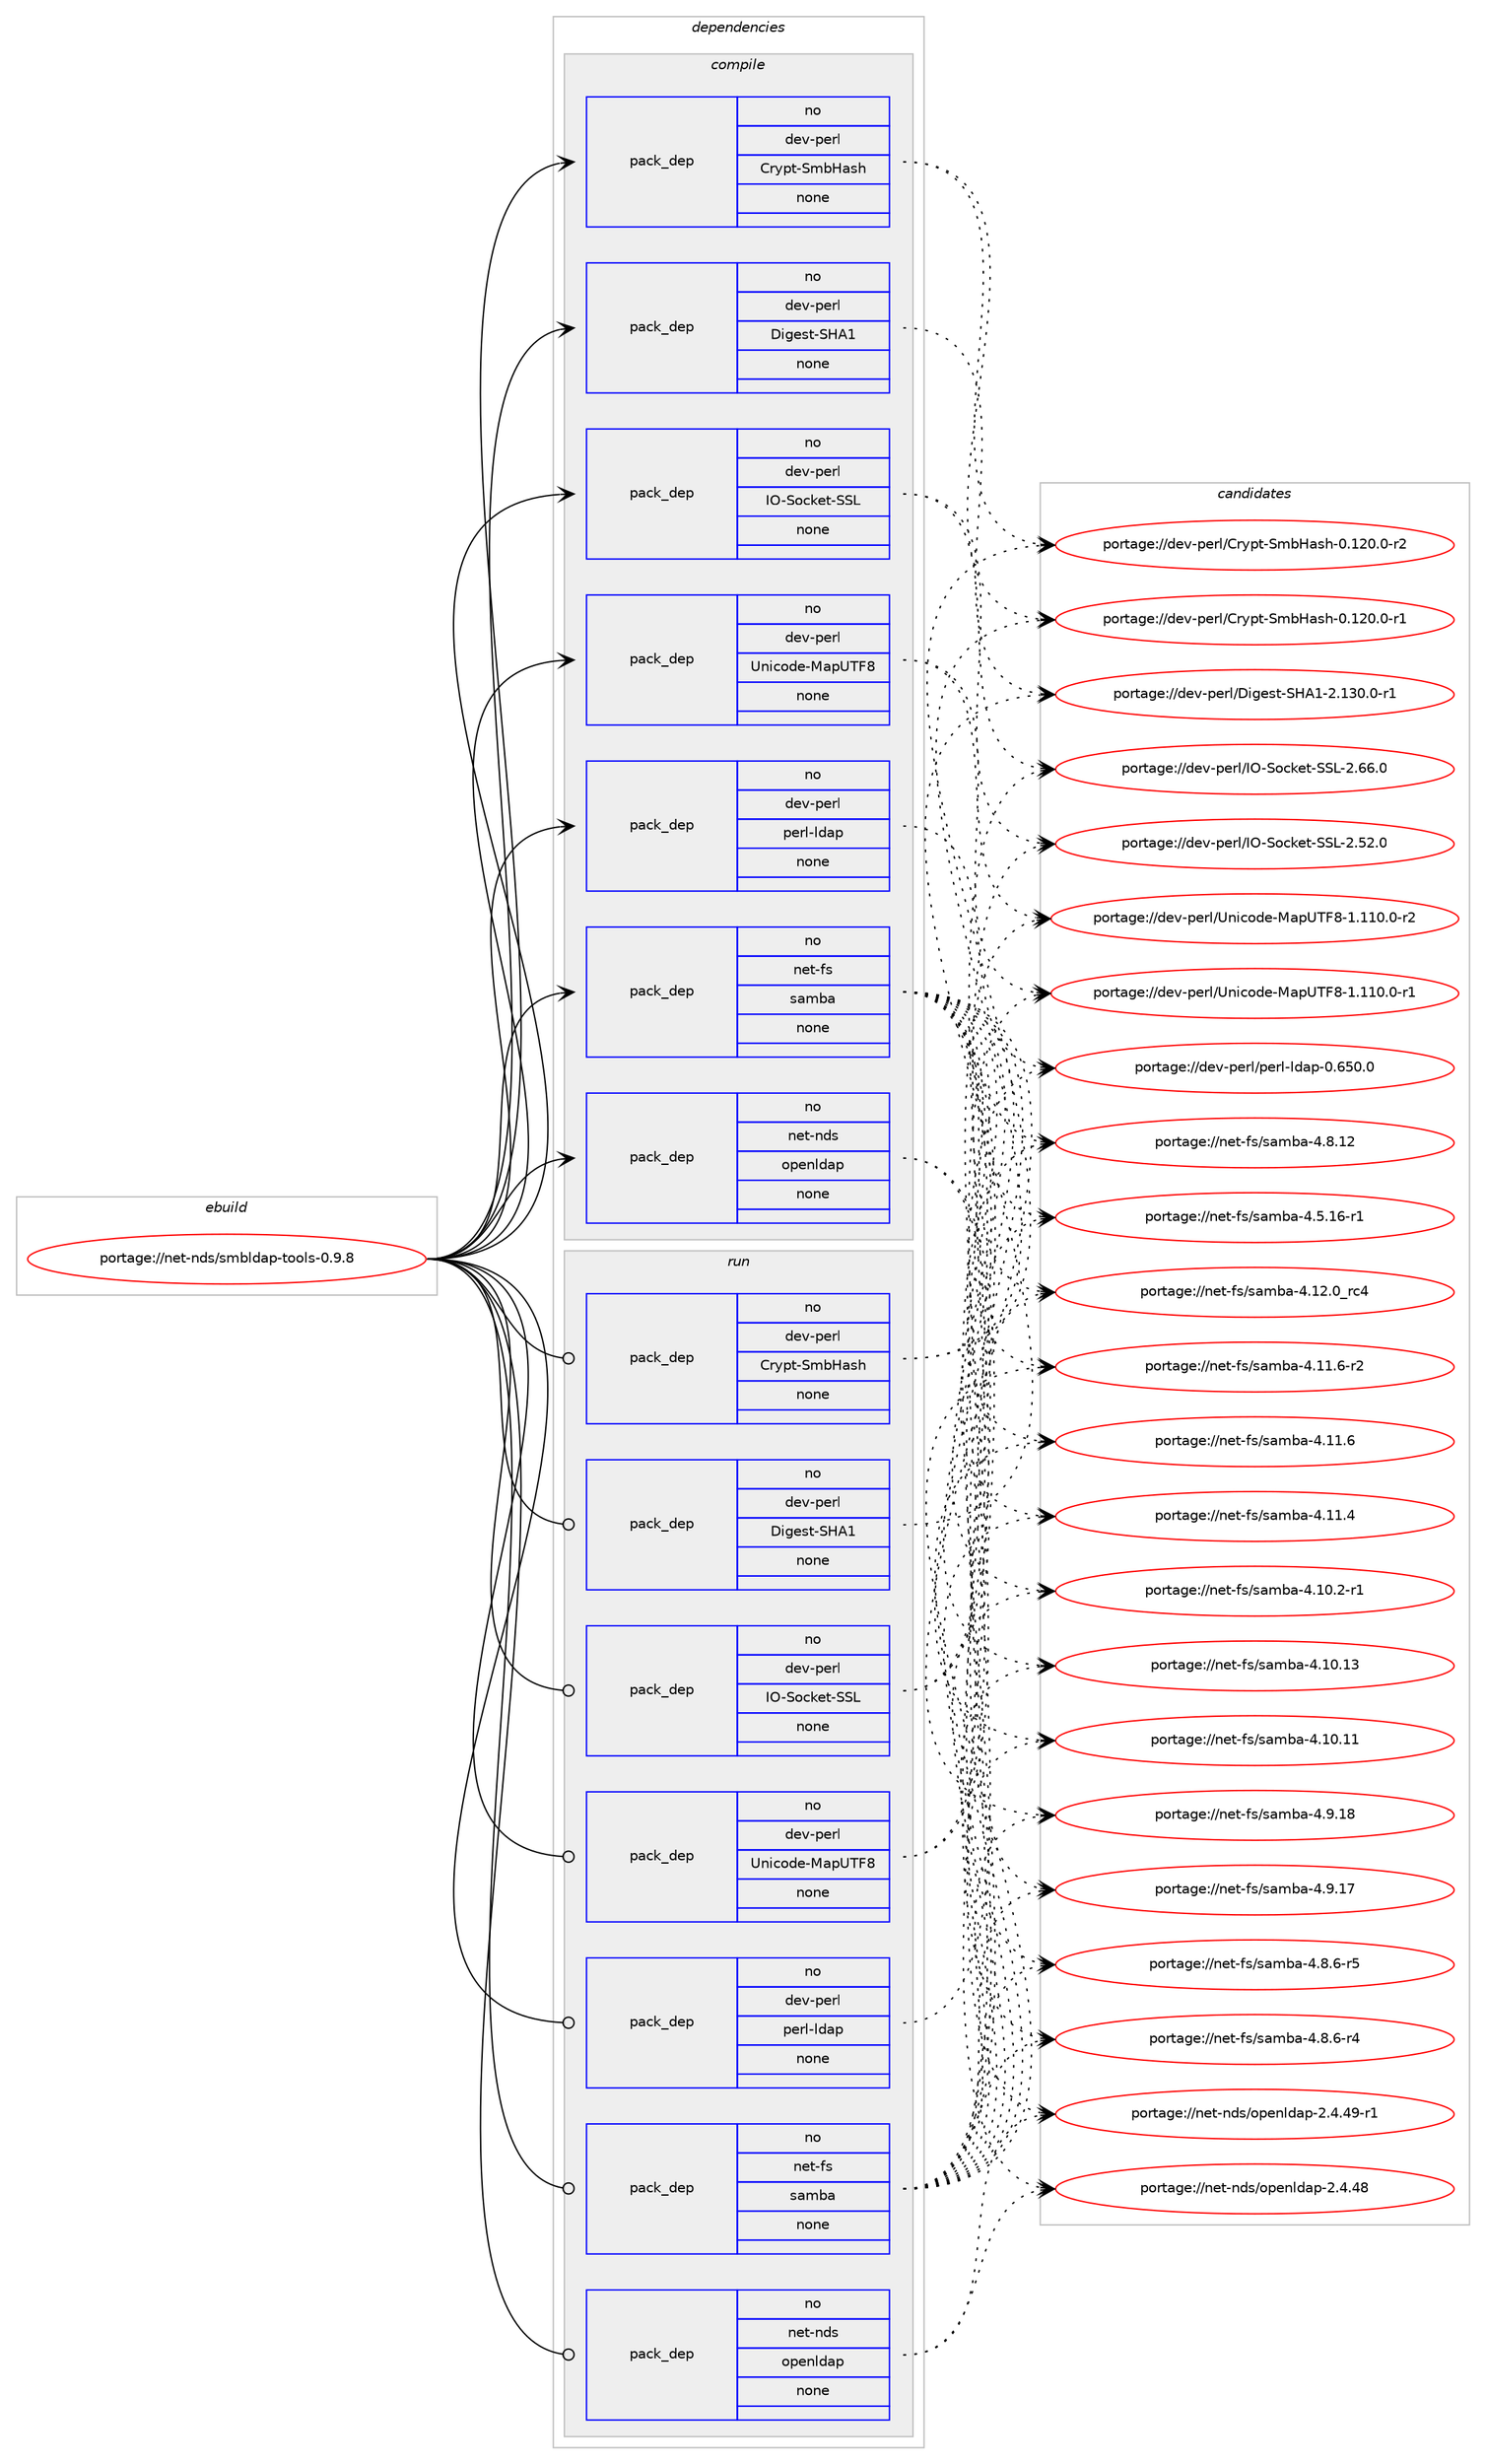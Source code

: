 digraph prolog {

# *************
# Graph options
# *************

newrank=true;
concentrate=true;
compound=true;
graph [rankdir=LR,fontname=Helvetica,fontsize=10,ranksep=1.5];#, ranksep=2.5, nodesep=0.2];
edge  [arrowhead=vee];
node  [fontname=Helvetica,fontsize=10];

# **********
# The ebuild
# **********

subgraph cluster_leftcol {
color=gray;
rank=same;
label=<<i>ebuild</i>>;
id [label="portage://net-nds/smbldap-tools-0.9.8", color=red, width=4, href="../net-nds/smbldap-tools-0.9.8.svg"];
}

# ****************
# The dependencies
# ****************

subgraph cluster_midcol {
color=gray;
label=<<i>dependencies</i>>;
subgraph cluster_compile {
fillcolor="#eeeeee";
style=filled;
label=<<i>compile</i>>;
subgraph pack54265 {
dependency69481 [label=<<TABLE BORDER="0" CELLBORDER="1" CELLSPACING="0" CELLPADDING="4" WIDTH="220"><TR><TD ROWSPAN="6" CELLPADDING="30">pack_dep</TD></TR><TR><TD WIDTH="110">no</TD></TR><TR><TD>dev-perl</TD></TR><TR><TD>Crypt-SmbHash</TD></TR><TR><TD>none</TD></TR><TR><TD></TD></TR></TABLE>>, shape=none, color=blue];
}
id:e -> dependency69481:w [weight=20,style="solid",arrowhead="vee"];
subgraph pack54266 {
dependency69482 [label=<<TABLE BORDER="0" CELLBORDER="1" CELLSPACING="0" CELLPADDING="4" WIDTH="220"><TR><TD ROWSPAN="6" CELLPADDING="30">pack_dep</TD></TR><TR><TD WIDTH="110">no</TD></TR><TR><TD>dev-perl</TD></TR><TR><TD>Digest-SHA1</TD></TR><TR><TD>none</TD></TR><TR><TD></TD></TR></TABLE>>, shape=none, color=blue];
}
id:e -> dependency69482:w [weight=20,style="solid",arrowhead="vee"];
subgraph pack54267 {
dependency69483 [label=<<TABLE BORDER="0" CELLBORDER="1" CELLSPACING="0" CELLPADDING="4" WIDTH="220"><TR><TD ROWSPAN="6" CELLPADDING="30">pack_dep</TD></TR><TR><TD WIDTH="110">no</TD></TR><TR><TD>dev-perl</TD></TR><TR><TD>IO-Socket-SSL</TD></TR><TR><TD>none</TD></TR><TR><TD></TD></TR></TABLE>>, shape=none, color=blue];
}
id:e -> dependency69483:w [weight=20,style="solid",arrowhead="vee"];
subgraph pack54268 {
dependency69484 [label=<<TABLE BORDER="0" CELLBORDER="1" CELLSPACING="0" CELLPADDING="4" WIDTH="220"><TR><TD ROWSPAN="6" CELLPADDING="30">pack_dep</TD></TR><TR><TD WIDTH="110">no</TD></TR><TR><TD>dev-perl</TD></TR><TR><TD>Unicode-MapUTF8</TD></TR><TR><TD>none</TD></TR><TR><TD></TD></TR></TABLE>>, shape=none, color=blue];
}
id:e -> dependency69484:w [weight=20,style="solid",arrowhead="vee"];
subgraph pack54269 {
dependency69485 [label=<<TABLE BORDER="0" CELLBORDER="1" CELLSPACING="0" CELLPADDING="4" WIDTH="220"><TR><TD ROWSPAN="6" CELLPADDING="30">pack_dep</TD></TR><TR><TD WIDTH="110">no</TD></TR><TR><TD>dev-perl</TD></TR><TR><TD>perl-ldap</TD></TR><TR><TD>none</TD></TR><TR><TD></TD></TR></TABLE>>, shape=none, color=blue];
}
id:e -> dependency69485:w [weight=20,style="solid",arrowhead="vee"];
subgraph pack54270 {
dependency69486 [label=<<TABLE BORDER="0" CELLBORDER="1" CELLSPACING="0" CELLPADDING="4" WIDTH="220"><TR><TD ROWSPAN="6" CELLPADDING="30">pack_dep</TD></TR><TR><TD WIDTH="110">no</TD></TR><TR><TD>net-fs</TD></TR><TR><TD>samba</TD></TR><TR><TD>none</TD></TR><TR><TD></TD></TR></TABLE>>, shape=none, color=blue];
}
id:e -> dependency69486:w [weight=20,style="solid",arrowhead="vee"];
subgraph pack54271 {
dependency69487 [label=<<TABLE BORDER="0" CELLBORDER="1" CELLSPACING="0" CELLPADDING="4" WIDTH="220"><TR><TD ROWSPAN="6" CELLPADDING="30">pack_dep</TD></TR><TR><TD WIDTH="110">no</TD></TR><TR><TD>net-nds</TD></TR><TR><TD>openldap</TD></TR><TR><TD>none</TD></TR><TR><TD></TD></TR></TABLE>>, shape=none, color=blue];
}
id:e -> dependency69487:w [weight=20,style="solid",arrowhead="vee"];
}
subgraph cluster_compileandrun {
fillcolor="#eeeeee";
style=filled;
label=<<i>compile and run</i>>;
}
subgraph cluster_run {
fillcolor="#eeeeee";
style=filled;
label=<<i>run</i>>;
subgraph pack54272 {
dependency69488 [label=<<TABLE BORDER="0" CELLBORDER="1" CELLSPACING="0" CELLPADDING="4" WIDTH="220"><TR><TD ROWSPAN="6" CELLPADDING="30">pack_dep</TD></TR><TR><TD WIDTH="110">no</TD></TR><TR><TD>dev-perl</TD></TR><TR><TD>Crypt-SmbHash</TD></TR><TR><TD>none</TD></TR><TR><TD></TD></TR></TABLE>>, shape=none, color=blue];
}
id:e -> dependency69488:w [weight=20,style="solid",arrowhead="odot"];
subgraph pack54273 {
dependency69489 [label=<<TABLE BORDER="0" CELLBORDER="1" CELLSPACING="0" CELLPADDING="4" WIDTH="220"><TR><TD ROWSPAN="6" CELLPADDING="30">pack_dep</TD></TR><TR><TD WIDTH="110">no</TD></TR><TR><TD>dev-perl</TD></TR><TR><TD>Digest-SHA1</TD></TR><TR><TD>none</TD></TR><TR><TD></TD></TR></TABLE>>, shape=none, color=blue];
}
id:e -> dependency69489:w [weight=20,style="solid",arrowhead="odot"];
subgraph pack54274 {
dependency69490 [label=<<TABLE BORDER="0" CELLBORDER="1" CELLSPACING="0" CELLPADDING="4" WIDTH="220"><TR><TD ROWSPAN="6" CELLPADDING="30">pack_dep</TD></TR><TR><TD WIDTH="110">no</TD></TR><TR><TD>dev-perl</TD></TR><TR><TD>IO-Socket-SSL</TD></TR><TR><TD>none</TD></TR><TR><TD></TD></TR></TABLE>>, shape=none, color=blue];
}
id:e -> dependency69490:w [weight=20,style="solid",arrowhead="odot"];
subgraph pack54275 {
dependency69491 [label=<<TABLE BORDER="0" CELLBORDER="1" CELLSPACING="0" CELLPADDING="4" WIDTH="220"><TR><TD ROWSPAN="6" CELLPADDING="30">pack_dep</TD></TR><TR><TD WIDTH="110">no</TD></TR><TR><TD>dev-perl</TD></TR><TR><TD>Unicode-MapUTF8</TD></TR><TR><TD>none</TD></TR><TR><TD></TD></TR></TABLE>>, shape=none, color=blue];
}
id:e -> dependency69491:w [weight=20,style="solid",arrowhead="odot"];
subgraph pack54276 {
dependency69492 [label=<<TABLE BORDER="0" CELLBORDER="1" CELLSPACING="0" CELLPADDING="4" WIDTH="220"><TR><TD ROWSPAN="6" CELLPADDING="30">pack_dep</TD></TR><TR><TD WIDTH="110">no</TD></TR><TR><TD>dev-perl</TD></TR><TR><TD>perl-ldap</TD></TR><TR><TD>none</TD></TR><TR><TD></TD></TR></TABLE>>, shape=none, color=blue];
}
id:e -> dependency69492:w [weight=20,style="solid",arrowhead="odot"];
subgraph pack54277 {
dependency69493 [label=<<TABLE BORDER="0" CELLBORDER="1" CELLSPACING="0" CELLPADDING="4" WIDTH="220"><TR><TD ROWSPAN="6" CELLPADDING="30">pack_dep</TD></TR><TR><TD WIDTH="110">no</TD></TR><TR><TD>net-fs</TD></TR><TR><TD>samba</TD></TR><TR><TD>none</TD></TR><TR><TD></TD></TR></TABLE>>, shape=none, color=blue];
}
id:e -> dependency69493:w [weight=20,style="solid",arrowhead="odot"];
subgraph pack54278 {
dependency69494 [label=<<TABLE BORDER="0" CELLBORDER="1" CELLSPACING="0" CELLPADDING="4" WIDTH="220"><TR><TD ROWSPAN="6" CELLPADDING="30">pack_dep</TD></TR><TR><TD WIDTH="110">no</TD></TR><TR><TD>net-nds</TD></TR><TR><TD>openldap</TD></TR><TR><TD>none</TD></TR><TR><TD></TD></TR></TABLE>>, shape=none, color=blue];
}
id:e -> dependency69494:w [weight=20,style="solid",arrowhead="odot"];
}
}

# **************
# The candidates
# **************

subgraph cluster_choices {
rank=same;
color=gray;
label=<<i>candidates</i>>;

subgraph choice54265 {
color=black;
nodesep=1;
choice100101118451121011141084767114121112116458310998729711510445484649504846484511450 [label="portage://dev-perl/Crypt-SmbHash-0.120.0-r2", color=red, width=4,href="../dev-perl/Crypt-SmbHash-0.120.0-r2.svg"];
choice100101118451121011141084767114121112116458310998729711510445484649504846484511449 [label="portage://dev-perl/Crypt-SmbHash-0.120.0-r1", color=red, width=4,href="../dev-perl/Crypt-SmbHash-0.120.0-r1.svg"];
dependency69481:e -> choice100101118451121011141084767114121112116458310998729711510445484649504846484511450:w [style=dotted,weight="100"];
dependency69481:e -> choice100101118451121011141084767114121112116458310998729711510445484649504846484511449:w [style=dotted,weight="100"];
}
subgraph choice54266 {
color=black;
nodesep=1;
choice100101118451121011141084768105103101115116458372654945504649514846484511449 [label="portage://dev-perl/Digest-SHA1-2.130.0-r1", color=red, width=4,href="../dev-perl/Digest-SHA1-2.130.0-r1.svg"];
dependency69482:e -> choice100101118451121011141084768105103101115116458372654945504649514846484511449:w [style=dotted,weight="100"];
}
subgraph choice54267 {
color=black;
nodesep=1;
choice100101118451121011141084773794583111991071011164583837645504654544648 [label="portage://dev-perl/IO-Socket-SSL-2.66.0", color=red, width=4,href="../dev-perl/IO-Socket-SSL-2.66.0.svg"];
choice100101118451121011141084773794583111991071011164583837645504653504648 [label="portage://dev-perl/IO-Socket-SSL-2.52.0", color=red, width=4,href="../dev-perl/IO-Socket-SSL-2.52.0.svg"];
dependency69483:e -> choice100101118451121011141084773794583111991071011164583837645504654544648:w [style=dotted,weight="100"];
dependency69483:e -> choice100101118451121011141084773794583111991071011164583837645504653504648:w [style=dotted,weight="100"];
}
subgraph choice54268 {
color=black;
nodesep=1;
choice100101118451121011141084785110105991111001014577971128584705645494649494846484511450 [label="portage://dev-perl/Unicode-MapUTF8-1.110.0-r2", color=red, width=4,href="../dev-perl/Unicode-MapUTF8-1.110.0-r2.svg"];
choice100101118451121011141084785110105991111001014577971128584705645494649494846484511449 [label="portage://dev-perl/Unicode-MapUTF8-1.110.0-r1", color=red, width=4,href="../dev-perl/Unicode-MapUTF8-1.110.0-r1.svg"];
dependency69484:e -> choice100101118451121011141084785110105991111001014577971128584705645494649494846484511450:w [style=dotted,weight="100"];
dependency69484:e -> choice100101118451121011141084785110105991111001014577971128584705645494649494846484511449:w [style=dotted,weight="100"];
}
subgraph choice54269 {
color=black;
nodesep=1;
choice100101118451121011141084711210111410845108100971124548465453484648 [label="portage://dev-perl/perl-ldap-0.650.0", color=red, width=4,href="../dev-perl/perl-ldap-0.650.0.svg"];
dependency69485:e -> choice100101118451121011141084711210111410845108100971124548465453484648:w [style=dotted,weight="100"];
}
subgraph choice54270 {
color=black;
nodesep=1;
choice110101116451021154711597109989745524657464956 [label="portage://net-fs/samba-4.9.18", color=red, width=4,href="../net-fs/samba-4.9.18.svg"];
choice110101116451021154711597109989745524657464955 [label="portage://net-fs/samba-4.9.17", color=red, width=4,href="../net-fs/samba-4.9.17.svg"];
choice11010111645102115471159710998974552465646544511453 [label="portage://net-fs/samba-4.8.6-r5", color=red, width=4,href="../net-fs/samba-4.8.6-r5.svg"];
choice11010111645102115471159710998974552465646544511452 [label="portage://net-fs/samba-4.8.6-r4", color=red, width=4,href="../net-fs/samba-4.8.6-r4.svg"];
choice110101116451021154711597109989745524656464950 [label="portage://net-fs/samba-4.8.12", color=red, width=4,href="../net-fs/samba-4.8.12.svg"];
choice1101011164510211547115971099897455246534649544511449 [label="portage://net-fs/samba-4.5.16-r1", color=red, width=4,href="../net-fs/samba-4.5.16-r1.svg"];
choice110101116451021154711597109989745524649504648951149952 [label="portage://net-fs/samba-4.12.0_rc4", color=red, width=4,href="../net-fs/samba-4.12.0_rc4.svg"];
choice1101011164510211547115971099897455246494946544511450 [label="portage://net-fs/samba-4.11.6-r2", color=red, width=4,href="../net-fs/samba-4.11.6-r2.svg"];
choice110101116451021154711597109989745524649494654 [label="portage://net-fs/samba-4.11.6", color=red, width=4,href="../net-fs/samba-4.11.6.svg"];
choice110101116451021154711597109989745524649494652 [label="portage://net-fs/samba-4.11.4", color=red, width=4,href="../net-fs/samba-4.11.4.svg"];
choice1101011164510211547115971099897455246494846504511449 [label="portage://net-fs/samba-4.10.2-r1", color=red, width=4,href="../net-fs/samba-4.10.2-r1.svg"];
choice11010111645102115471159710998974552464948464951 [label="portage://net-fs/samba-4.10.13", color=red, width=4,href="../net-fs/samba-4.10.13.svg"];
choice11010111645102115471159710998974552464948464949 [label="portage://net-fs/samba-4.10.11", color=red, width=4,href="../net-fs/samba-4.10.11.svg"];
dependency69486:e -> choice110101116451021154711597109989745524657464956:w [style=dotted,weight="100"];
dependency69486:e -> choice110101116451021154711597109989745524657464955:w [style=dotted,weight="100"];
dependency69486:e -> choice11010111645102115471159710998974552465646544511453:w [style=dotted,weight="100"];
dependency69486:e -> choice11010111645102115471159710998974552465646544511452:w [style=dotted,weight="100"];
dependency69486:e -> choice110101116451021154711597109989745524656464950:w [style=dotted,weight="100"];
dependency69486:e -> choice1101011164510211547115971099897455246534649544511449:w [style=dotted,weight="100"];
dependency69486:e -> choice110101116451021154711597109989745524649504648951149952:w [style=dotted,weight="100"];
dependency69486:e -> choice1101011164510211547115971099897455246494946544511450:w [style=dotted,weight="100"];
dependency69486:e -> choice110101116451021154711597109989745524649494654:w [style=dotted,weight="100"];
dependency69486:e -> choice110101116451021154711597109989745524649494652:w [style=dotted,weight="100"];
dependency69486:e -> choice1101011164510211547115971099897455246494846504511449:w [style=dotted,weight="100"];
dependency69486:e -> choice11010111645102115471159710998974552464948464951:w [style=dotted,weight="100"];
dependency69486:e -> choice11010111645102115471159710998974552464948464949:w [style=dotted,weight="100"];
}
subgraph choice54271 {
color=black;
nodesep=1;
choice110101116451101001154711111210111010810097112455046524652574511449 [label="portage://net-nds/openldap-2.4.49-r1", color=red, width=4,href="../net-nds/openldap-2.4.49-r1.svg"];
choice11010111645110100115471111121011101081009711245504652465256 [label="portage://net-nds/openldap-2.4.48", color=red, width=4,href="../net-nds/openldap-2.4.48.svg"];
dependency69487:e -> choice110101116451101001154711111210111010810097112455046524652574511449:w [style=dotted,weight="100"];
dependency69487:e -> choice11010111645110100115471111121011101081009711245504652465256:w [style=dotted,weight="100"];
}
subgraph choice54272 {
color=black;
nodesep=1;
choice100101118451121011141084767114121112116458310998729711510445484649504846484511450 [label="portage://dev-perl/Crypt-SmbHash-0.120.0-r2", color=red, width=4,href="../dev-perl/Crypt-SmbHash-0.120.0-r2.svg"];
choice100101118451121011141084767114121112116458310998729711510445484649504846484511449 [label="portage://dev-perl/Crypt-SmbHash-0.120.0-r1", color=red, width=4,href="../dev-perl/Crypt-SmbHash-0.120.0-r1.svg"];
dependency69488:e -> choice100101118451121011141084767114121112116458310998729711510445484649504846484511450:w [style=dotted,weight="100"];
dependency69488:e -> choice100101118451121011141084767114121112116458310998729711510445484649504846484511449:w [style=dotted,weight="100"];
}
subgraph choice54273 {
color=black;
nodesep=1;
choice100101118451121011141084768105103101115116458372654945504649514846484511449 [label="portage://dev-perl/Digest-SHA1-2.130.0-r1", color=red, width=4,href="../dev-perl/Digest-SHA1-2.130.0-r1.svg"];
dependency69489:e -> choice100101118451121011141084768105103101115116458372654945504649514846484511449:w [style=dotted,weight="100"];
}
subgraph choice54274 {
color=black;
nodesep=1;
choice100101118451121011141084773794583111991071011164583837645504654544648 [label="portage://dev-perl/IO-Socket-SSL-2.66.0", color=red, width=4,href="../dev-perl/IO-Socket-SSL-2.66.0.svg"];
choice100101118451121011141084773794583111991071011164583837645504653504648 [label="portage://dev-perl/IO-Socket-SSL-2.52.0", color=red, width=4,href="../dev-perl/IO-Socket-SSL-2.52.0.svg"];
dependency69490:e -> choice100101118451121011141084773794583111991071011164583837645504654544648:w [style=dotted,weight="100"];
dependency69490:e -> choice100101118451121011141084773794583111991071011164583837645504653504648:w [style=dotted,weight="100"];
}
subgraph choice54275 {
color=black;
nodesep=1;
choice100101118451121011141084785110105991111001014577971128584705645494649494846484511450 [label="portage://dev-perl/Unicode-MapUTF8-1.110.0-r2", color=red, width=4,href="../dev-perl/Unicode-MapUTF8-1.110.0-r2.svg"];
choice100101118451121011141084785110105991111001014577971128584705645494649494846484511449 [label="portage://dev-perl/Unicode-MapUTF8-1.110.0-r1", color=red, width=4,href="../dev-perl/Unicode-MapUTF8-1.110.0-r1.svg"];
dependency69491:e -> choice100101118451121011141084785110105991111001014577971128584705645494649494846484511450:w [style=dotted,weight="100"];
dependency69491:e -> choice100101118451121011141084785110105991111001014577971128584705645494649494846484511449:w [style=dotted,weight="100"];
}
subgraph choice54276 {
color=black;
nodesep=1;
choice100101118451121011141084711210111410845108100971124548465453484648 [label="portage://dev-perl/perl-ldap-0.650.0", color=red, width=4,href="../dev-perl/perl-ldap-0.650.0.svg"];
dependency69492:e -> choice100101118451121011141084711210111410845108100971124548465453484648:w [style=dotted,weight="100"];
}
subgraph choice54277 {
color=black;
nodesep=1;
choice110101116451021154711597109989745524657464956 [label="portage://net-fs/samba-4.9.18", color=red, width=4,href="../net-fs/samba-4.9.18.svg"];
choice110101116451021154711597109989745524657464955 [label="portage://net-fs/samba-4.9.17", color=red, width=4,href="../net-fs/samba-4.9.17.svg"];
choice11010111645102115471159710998974552465646544511453 [label="portage://net-fs/samba-4.8.6-r5", color=red, width=4,href="../net-fs/samba-4.8.6-r5.svg"];
choice11010111645102115471159710998974552465646544511452 [label="portage://net-fs/samba-4.8.6-r4", color=red, width=4,href="../net-fs/samba-4.8.6-r4.svg"];
choice110101116451021154711597109989745524656464950 [label="portage://net-fs/samba-4.8.12", color=red, width=4,href="../net-fs/samba-4.8.12.svg"];
choice1101011164510211547115971099897455246534649544511449 [label="portage://net-fs/samba-4.5.16-r1", color=red, width=4,href="../net-fs/samba-4.5.16-r1.svg"];
choice110101116451021154711597109989745524649504648951149952 [label="portage://net-fs/samba-4.12.0_rc4", color=red, width=4,href="../net-fs/samba-4.12.0_rc4.svg"];
choice1101011164510211547115971099897455246494946544511450 [label="portage://net-fs/samba-4.11.6-r2", color=red, width=4,href="../net-fs/samba-4.11.6-r2.svg"];
choice110101116451021154711597109989745524649494654 [label="portage://net-fs/samba-4.11.6", color=red, width=4,href="../net-fs/samba-4.11.6.svg"];
choice110101116451021154711597109989745524649494652 [label="portage://net-fs/samba-4.11.4", color=red, width=4,href="../net-fs/samba-4.11.4.svg"];
choice1101011164510211547115971099897455246494846504511449 [label="portage://net-fs/samba-4.10.2-r1", color=red, width=4,href="../net-fs/samba-4.10.2-r1.svg"];
choice11010111645102115471159710998974552464948464951 [label="portage://net-fs/samba-4.10.13", color=red, width=4,href="../net-fs/samba-4.10.13.svg"];
choice11010111645102115471159710998974552464948464949 [label="portage://net-fs/samba-4.10.11", color=red, width=4,href="../net-fs/samba-4.10.11.svg"];
dependency69493:e -> choice110101116451021154711597109989745524657464956:w [style=dotted,weight="100"];
dependency69493:e -> choice110101116451021154711597109989745524657464955:w [style=dotted,weight="100"];
dependency69493:e -> choice11010111645102115471159710998974552465646544511453:w [style=dotted,weight="100"];
dependency69493:e -> choice11010111645102115471159710998974552465646544511452:w [style=dotted,weight="100"];
dependency69493:e -> choice110101116451021154711597109989745524656464950:w [style=dotted,weight="100"];
dependency69493:e -> choice1101011164510211547115971099897455246534649544511449:w [style=dotted,weight="100"];
dependency69493:e -> choice110101116451021154711597109989745524649504648951149952:w [style=dotted,weight="100"];
dependency69493:e -> choice1101011164510211547115971099897455246494946544511450:w [style=dotted,weight="100"];
dependency69493:e -> choice110101116451021154711597109989745524649494654:w [style=dotted,weight="100"];
dependency69493:e -> choice110101116451021154711597109989745524649494652:w [style=dotted,weight="100"];
dependency69493:e -> choice1101011164510211547115971099897455246494846504511449:w [style=dotted,weight="100"];
dependency69493:e -> choice11010111645102115471159710998974552464948464951:w [style=dotted,weight="100"];
dependency69493:e -> choice11010111645102115471159710998974552464948464949:w [style=dotted,weight="100"];
}
subgraph choice54278 {
color=black;
nodesep=1;
choice110101116451101001154711111210111010810097112455046524652574511449 [label="portage://net-nds/openldap-2.4.49-r1", color=red, width=4,href="../net-nds/openldap-2.4.49-r1.svg"];
choice11010111645110100115471111121011101081009711245504652465256 [label="portage://net-nds/openldap-2.4.48", color=red, width=4,href="../net-nds/openldap-2.4.48.svg"];
dependency69494:e -> choice110101116451101001154711111210111010810097112455046524652574511449:w [style=dotted,weight="100"];
dependency69494:e -> choice11010111645110100115471111121011101081009711245504652465256:w [style=dotted,weight="100"];
}
}

}
